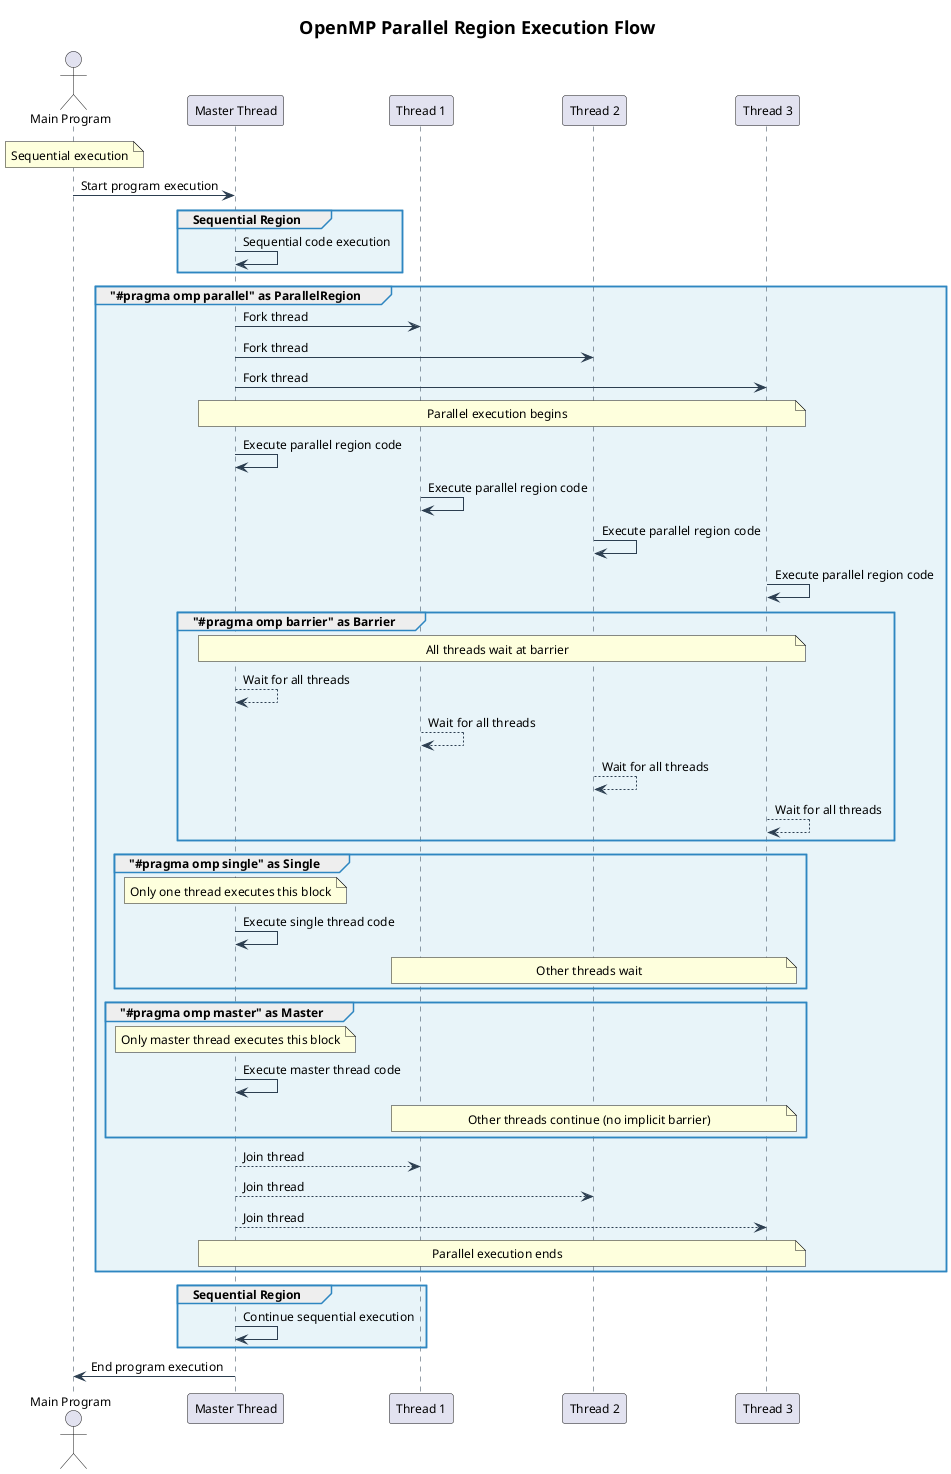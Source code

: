 @startuml openmp_parallel_region
skinparam DefaultFontName Arial
skinparam DefaultFontSize 12
skinparam BackgroundColor #FFFFFF
skinparam TitleFontSize 18
skinparam ArrowColor #2C3E50
skinparam SequenceLifeLineBorderColor #2C3E50
skinparam SequenceGroupBodyBackgroundColor #E8F4F9
skinparam SequenceGroupBorderColor #2E86C1
skinparam SequenceBoxBackgroundColor #F8F9FA
skinparam SequenceBoxBorderColor #DEE2E6

title OpenMP Parallel Region Execution Flow

actor "Main Program" as main
participant "Master Thread" as master
participant "Thread 1" as t1
participant "Thread 2" as t2
participant "Thread 3" as t3

note over main: Sequential execution

main -> master: Start program execution

group Sequential Region
    master -> master: Sequential code execution
end group

group "#pragma omp parallel" as ParallelRegion
    master -> t1: Fork thread
    master -> t2: Fork thread
    master -> t3: Fork thread
    
    note over master, t3: Parallel execution begins
    
    master -> master: Execute parallel region code
    t1 -> t1: Execute parallel region code
    t2 -> t2: Execute parallel region code
    t3 -> t3: Execute parallel region code
    
    group "#pragma omp barrier" as Barrier
        note over master, t3: All threads wait at barrier
        master --> master: Wait for all threads
        t1 --> t1: Wait for all threads
        t2 --> t2: Wait for all threads
        t3 --> t3: Wait for all threads
    end
    
    group "#pragma omp single" as Single
        note over master: Only one thread executes this block
        master -> master: Execute single thread code
        note over t1, t3: Other threads wait
    end
    
    group "#pragma omp master" as Master
        note over master: Only master thread executes this block
        master -> master: Execute master thread code
        note over t1, t3: Other threads continue (no implicit barrier)
    end
    
    master --> t1: Join thread
    master --> t2: Join thread
    master --> t3: Join thread
    
    note over master, t3: Parallel execution ends
end group

group Sequential Region
    master -> master: Continue sequential execution
end group

main <- master: End program execution

@enduml 